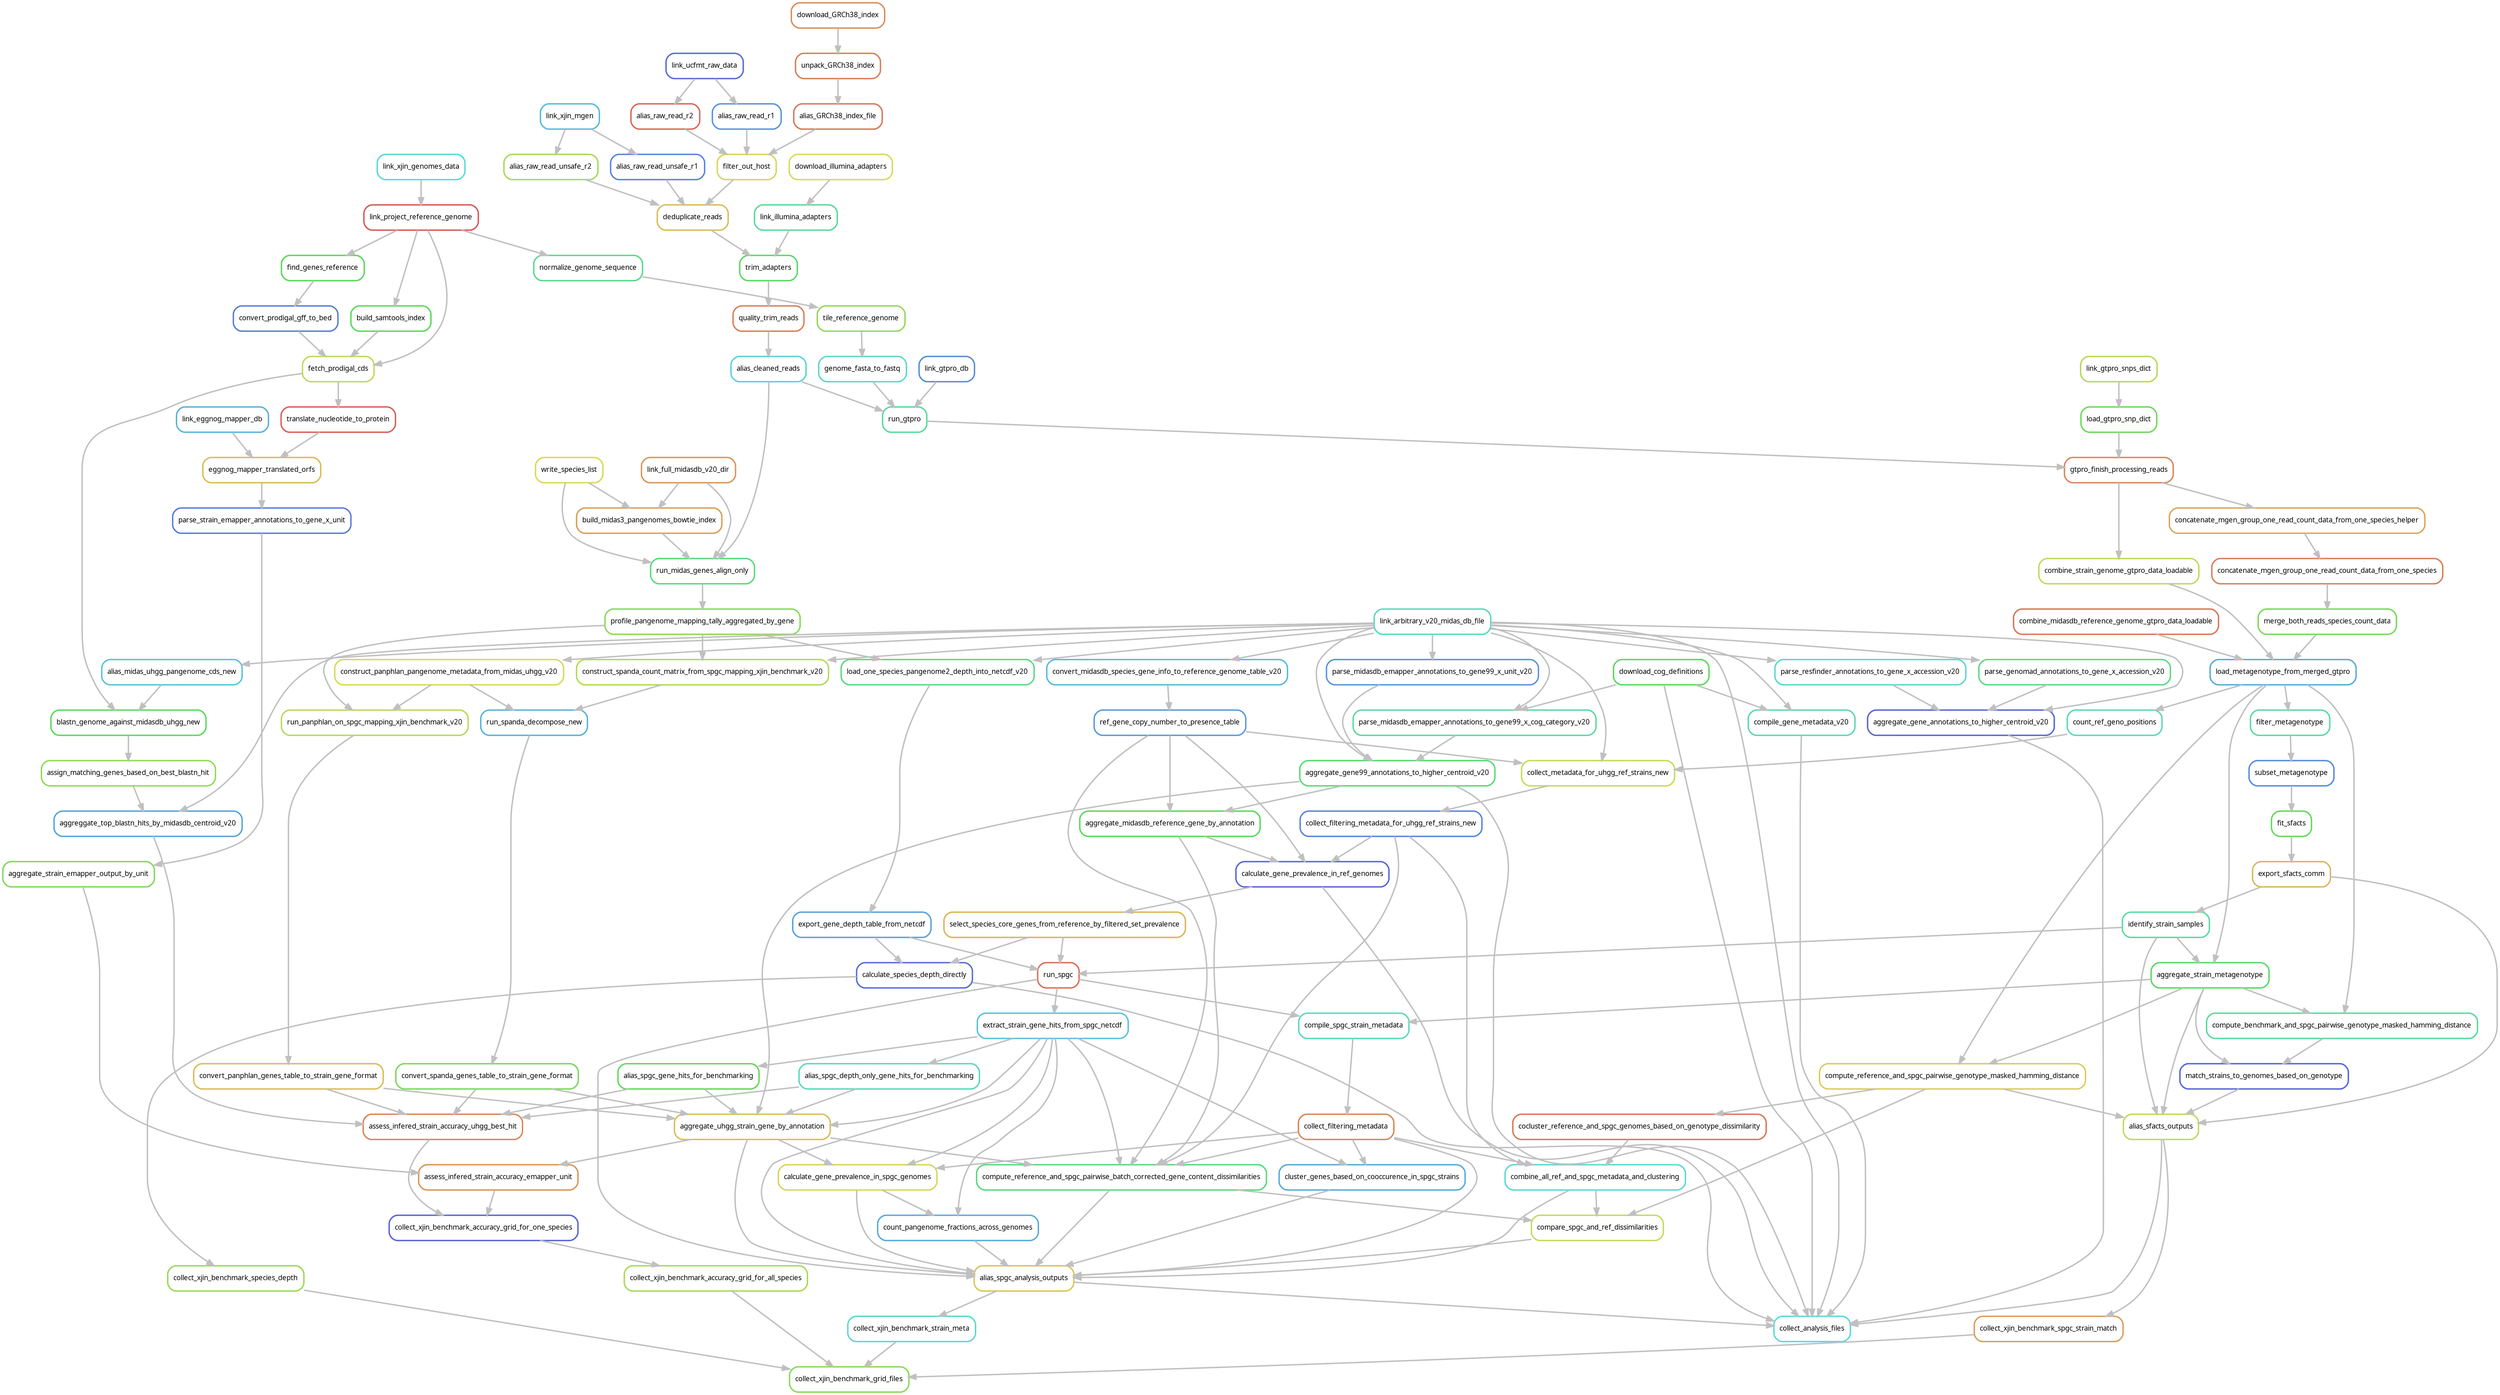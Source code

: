 digraph snakemake_dag {
    graph[bgcolor=white, margin=0];
    node[shape=box, style=rounded, fontname=sans,                 fontsize=10, penwidth=2];
    edge[penwidth=2, color=grey];
	0[label = "collect_analysis_files", color = "0.50 0.6 0.85", style="rounded"];
	1[label = "alias_spgc_analysis_outputs", color = "0.14 0.6 0.85", style="rounded"];
	2[label = "extract_strain_gene_hits_from_spgc_netcdf", color = "0.53 0.6 0.85", style="rounded"];
	3[label = "run_spgc", color = "0.03 0.6 0.85", style="rounded"];
	4[label = "export_gene_depth_table_from_netcdf", color = "0.57 0.6 0.85", style="rounded"];
	5[label = "load_one_species_pangenome2_depth_into_netcdf_v20", color = "0.39 0.6 0.85", style="rounded"];
	6[label = "profile_pangenome_mapping_tally_aggregated_by_gene", color = "0.27 0.6 0.85", style="rounded"];
	7[label = "run_midas_genes_align_only", color = "0.38 0.6 0.85", style="rounded"];
	8[label = "write_species_list", color = "0.17 0.6 0.85", style="rounded"];
	9[label = "link_full_midasdb_v20_dir", color = "0.08 0.6 0.85", style="rounded"];
	10[label = "build_midas3_pangenomes_bowtie_index", color = "0.09 0.6 0.85", style="rounded"];
	11[label = "alias_cleaned_reads", color = "0.51 0.6 0.85", style="rounded"];
	12[label = "quality_trim_reads", color = "0.05 0.6 0.85", style="rounded"];
	13[label = "trim_adapters", color = "0.35 0.6 0.85", style="rounded"];
	14[label = "link_illumina_adapters", color = "0.42 0.6 0.85", style="rounded"];
	15[label = "download_illumina_adapters", color = "0.17 0.6 0.85", style="rounded"];
	16[label = "deduplicate_reads", color = "0.13 0.6 0.85", style="rounded"];
	17[label = "filter_out_host", color = "0.16 0.6 0.85", style="rounded"];
	18[label = "alias_raw_read_r1", color = "0.59 0.6 0.85", style="rounded"];
	19[label = "link_ucfmt_raw_data", color = "0.64 0.6 0.85", style="rounded"];
	20[label = "alias_raw_read_r2", color = "0.02 0.6 0.85", style="rounded"];
	21[label = "alias_GRCh38_index_file", color = "0.04 0.6 0.85", style="rounded"];
	22[label = "unpack_GRCh38_index", color = "0.05 0.6 0.85", style="rounded"];
	23[label = "download_GRCh38_index", color = "0.07 0.6 0.85", style="rounded"];
	24[label = "link_arbitrary_v20_midas_db_file", color = "0.46 0.6 0.85", style="rounded"];
	25[label = "identify_strain_samples", color = "0.43 0.6 0.85", style="rounded"];
	26[label = "export_sfacts_comm", color = "0.12 0.6 0.85", style="rounded"];
	27[label = "fit_sfacts", color = "0.32 0.6 0.85", style="rounded"];
	28[label = "subset_metagenotype", color = "0.60 0.6 0.85", style="rounded"];
	29[label = "filter_metagenotype", color = "0.43 0.6 0.85", style="rounded"];
	30[label = "load_metagenotype_from_merged_gtpro", color = "0.56 0.6 0.85", style="rounded"];
	31[label = "merge_both_reads_species_count_data", color = "0.29 0.6 0.85", style="rounded"];
	32[label = "concatenate_mgen_group_one_read_count_data_from_one_species", color = "0.05 0.6 0.85", style="rounded"];
	33[label = "concatenate_mgen_group_one_read_count_data_from_one_species_helper", color = "0.10 0.6 0.85", style="rounded"];
	34[label = "gtpro_finish_processing_reads", color = "0.06 0.6 0.85", style="rounded"];
	35[label = "run_gtpro", color = "0.42 0.6 0.85", style="rounded"];
	36[label = "link_gtpro_db", color = "0.60 0.6 0.85", style="rounded"];
	37[label = "load_gtpro_snp_dict", color = "0.31 0.6 0.85", style="rounded"];
	38[label = "link_gtpro_snps_dict", color = "0.21 0.6 0.85", style="rounded"];
	39[label = "select_species_core_genes_from_reference_by_filtered_set_prevalence", color = "0.12 0.6 0.85", style="rounded"];
	40[label = "calculate_gene_prevalence_in_ref_genomes", color = "0.65 0.6 0.85", style="rounded"];
	41[label = "ref_gene_copy_number_to_presence_table", color = "0.58 0.6 0.85", style="rounded"];
	42[label = "convert_midasdb_species_gene_info_to_reference_genome_table_v20", color = "0.54 0.6 0.85", style="rounded"];
	43[label = "collect_filtering_metadata_for_uhgg_ref_strains_new", color = "0.61 0.6 0.85", style="rounded"];
	44[label = "collect_metadata_for_uhgg_ref_strains_new", color = "0.19 0.6 0.85", style="rounded"];
	45[label = "count_ref_geno_positions", color = "0.45 0.6 0.85", style="rounded"];
	46[label = "combine_midasdb_reference_genome_gtpro_data_loadable", color = "0.04 0.6 0.85", style="rounded"];
	47[label = "aggregate_uhgg_strain_gene_by_annotation", color = "0.13 0.6 0.85", style="rounded"];
	48[label = "aggregate_gene99_annotations_to_higher_centroid_v20", color = "0.37 0.6 0.85", style="rounded"];
	49[label = "parse_midasdb_emapper_annotations_to_gene99_x_unit_v20", color = "0.59 0.6 0.85", style="rounded"];
	50[label = "alias_sfacts_outputs", color = "0.20 0.6 0.85", style="rounded"];
	51[label = "aggregate_strain_metagenotype", color = "0.35 0.6 0.85", style="rounded"];
	52[label = "combine_all_ref_and_spgc_metadata_and_clustering", color = "0.49 0.6 0.85", style="rounded"];
	53[label = "collect_filtering_metadata", color = "0.06 0.6 0.85", style="rounded"];
	54[label = "compile_spgc_strain_metadata", color = "0.46 0.6 0.85", style="rounded"];
	55[label = "cocluster_reference_and_spgc_genomes_based_on_genotype_dissimilarity", color = "0.04 0.6 0.85", style="rounded"];
	56[label = "compute_reference_and_spgc_pairwise_genotype_masked_hamming_distance", color = "0.15 0.6 0.85", style="rounded"];
	57[label = "compare_spgc_and_ref_dissimilarities", color = "0.19 0.6 0.85", style="rounded"];
	58[label = "compute_reference_and_spgc_pairwise_batch_corrected_gene_content_dissimilarities", color = "0.38 0.6 0.85", style="rounded"];
	59[label = "aggregate_midasdb_reference_gene_by_annotation", color = "0.34 0.6 0.85", style="rounded"];
	60[label = "cluster_genes_based_on_cooccurence_in_spgc_strains", color = "0.56 0.6 0.85", style="rounded"];
	61[label = "parse_midasdb_emapper_annotations_to_gene99_x_cog_category_v20", color = "0.43 0.6 0.85", style="rounded"];
	62[label = "download_cog_definitions", color = "0.33 0.6 0.85", style="rounded"];
	63[label = "calculate_gene_prevalence_in_spgc_genomes", color = "0.16 0.6 0.85", style="rounded"];
	64[label = "count_pangenome_fractions_across_genomes", color = "0.56 0.6 0.85", style="rounded"];
	65[label = "calculate_species_depth_directly", color = "0.64 0.6 0.85", style="rounded"];
	66[label = "aggregate_gene_annotations_to_higher_centroid_v20", color = "0.65 0.6 0.85", style="rounded"];
	67[label = "parse_resfinder_annotations_to_gene_x_accession_v20", color = "0.48 0.6 0.85", style="rounded"];
	68[label = "parse_genomad_annotations_to_gene_x_accession_v20", color = "0.39 0.6 0.85", style="rounded"];
	69[label = "compile_gene_metadata_v20", color = "0.44 0.6 0.85", style="rounded"];
	70[label = "collect_xjin_benchmark_grid_files", color = "0.27 0.6 0.85", style="rounded"];
	71[label = "collect_xjin_benchmark_spgc_strain_match", color = "0.09 0.6 0.85", style="rounded"];
	72[label = "match_strains_to_genomes_based_on_genotype", color = "0.65 0.6 0.85", style="rounded"];
	73[label = "compute_benchmark_and_spgc_pairwise_genotype_masked_hamming_distance", color = "0.42 0.6 0.85", style="rounded"];
	74[label = "alias_raw_read_unsafe_r1", color = "0.61 0.6 0.85", style="rounded"];
	75[label = "link_xjin_mgen", color = "0.54 0.6 0.85", style="rounded"];
	76[label = "alias_raw_read_unsafe_r2", color = "0.23 0.6 0.85", style="rounded"];
	77[label = "combine_strain_genome_gtpro_data_loadable", color = "0.20 0.6 0.85", style="rounded"];
	78[label = "genome_fasta_to_fastq", color = "0.48 0.6 0.85", style="rounded"];
	79[label = "tile_reference_genome", color = "0.26 0.6 0.85", style="rounded"];
	80[label = "normalize_genome_sequence", color = "0.40 0.6 0.85", style="rounded"];
	81[label = "link_project_reference_genome", color = "0.00 0.6 0.85", style="rounded"];
	82[label = "link_xjin_genomes_data", color = "0.50 0.6 0.85", style="rounded"];
	83[label = "collect_xjin_benchmark_species_depth", color = "0.25 0.6 0.85", style="rounded"];
	84[label = "collect_xjin_benchmark_accuracy_grid_for_all_species", color = "0.23 0.6 0.85", style="rounded"];
	85[label = "collect_xjin_benchmark_accuracy_grid_for_one_species", color = "0.65 0.6 0.85", style="rounded"];
	86[label = "assess_infered_strain_accuracy_uhgg_best_hit", color = "0.06 0.6 0.85", style="rounded"];
	87[label = "alias_spgc_gene_hits_for_benchmarking", color = "0.32 0.6 0.85", style="rounded"];
	88[label = "aggreggate_top_blastn_hits_by_midasdb_centroid_v20", color = "0.57 0.6 0.85", style="rounded"];
	89[label = "assign_matching_genes_based_on_best_blastn_hit", color = "0.26 0.6 0.85", style="rounded"];
	90[label = "blastn_genome_against_midasdb_uhgg_new", color = "0.34 0.6 0.85", style="rounded"];
	91[label = "fetch_prodigal_cds", color = "0.20 0.6 0.85", style="rounded"];
	92[label = "convert_prodigal_gff_to_bed", color = "0.62 0.6 0.85", style="rounded"];
	93[label = "find_genes_reference", color = "0.33 0.6 0.85", style="rounded"];
	94[label = "build_samtools_index", color = "0.33 0.6 0.85", style="rounded"];
	95[label = "alias_midas_uhgg_pangenome_cds_new", color = "0.53 0.6 0.85", style="rounded"];
	96[label = "assess_infered_strain_accuracy_emapper_unit", color = "0.08 0.6 0.85", style="rounded"];
	97[label = "aggregate_strain_emapper_output_by_unit", color = "0.28 0.6 0.85", style="rounded"];
	98[label = "parse_strain_emapper_annotations_to_gene_x_unit", color = "0.62 0.6 0.85", style="rounded"];
	99[label = "eggnog_mapper_translated_orfs", color = "0.13 0.6 0.85", style="rounded"];
	100[label = "translate_nucleotide_to_protein", color = "0.01 0.6 0.85", style="rounded"];
	101[label = "link_eggnog_mapper_db", color = "0.55 0.6 0.85", style="rounded"];
	102[label = "alias_spgc_depth_only_gene_hits_for_benchmarking", color = "0.46 0.6 0.85", style="rounded"];
	103[label = "convert_spanda_genes_table_to_strain_gene_format", color = "0.29 0.6 0.85", style="rounded"];
	104[label = "run_spanda_decompose_new", color = "0.55 0.6 0.85", style="rounded"];
	105[label = "construct_spanda_count_matrix_from_spgc_mapping_xjin_benchmark_v20", color = "0.22 0.6 0.85", style="rounded"];
	106[label = "construct_panphlan_pangenome_metadata_from_midas_uhgg_v20", color = "0.17 0.6 0.85", style="rounded"];
	107[label = "convert_panphlan_genes_table_to_strain_gene_format", color = "0.13 0.6 0.85", style="rounded"];
	108[label = "run_panphlan_on_spgc_mapping_xjin_benchmark_v20", color = "0.21 0.6 0.85", style="rounded"];
	109[label = "collect_xjin_benchmark_strain_meta", color = "0.48 0.6 0.85", style="rounded"];
	1 -> 0
	48 -> 0
	65 -> 0
	62 -> 0
	40 -> 0
	24 -> 0
	66 -> 0
	69 -> 0
	50 -> 0
	47 -> 1
	57 -> 1
	52 -> 1
	60 -> 1
	64 -> 1
	53 -> 1
	2 -> 1
	58 -> 1
	3 -> 1
	63 -> 1
	3 -> 2
	4 -> 3
	25 -> 3
	39 -> 3
	5 -> 4
	6 -> 5
	24 -> 5
	7 -> 6
	10 -> 7
	8 -> 7
	11 -> 7
	9 -> 7
	8 -> 10
	9 -> 10
	12 -> 11
	13 -> 12
	16 -> 13
	14 -> 13
	15 -> 14
	74 -> 16
	17 -> 16
	76 -> 16
	18 -> 17
	20 -> 17
	21 -> 17
	19 -> 18
	19 -> 20
	22 -> 21
	23 -> 22
	26 -> 25
	27 -> 26
	28 -> 27
	29 -> 28
	30 -> 29
	46 -> 30
	77 -> 30
	31 -> 30
	32 -> 31
	33 -> 32
	34 -> 33
	37 -> 34
	35 -> 34
	78 -> 35
	36 -> 35
	11 -> 35
	38 -> 37
	40 -> 39
	59 -> 40
	41 -> 40
	43 -> 40
	42 -> 41
	24 -> 42
	44 -> 43
	45 -> 44
	41 -> 44
	24 -> 44
	30 -> 45
	87 -> 47
	48 -> 47
	103 -> 47
	2 -> 47
	102 -> 47
	107 -> 47
	49 -> 48
	24 -> 48
	61 -> 48
	24 -> 49
	72 -> 50
	51 -> 50
	25 -> 50
	56 -> 50
	26 -> 50
	25 -> 51
	30 -> 51
	53 -> 52
	55 -> 52
	43 -> 52
	54 -> 53
	51 -> 54
	3 -> 54
	56 -> 55
	51 -> 56
	30 -> 56
	56 -> 57
	58 -> 57
	52 -> 57
	47 -> 58
	53 -> 58
	59 -> 58
	2 -> 58
	41 -> 58
	43 -> 58
	41 -> 59
	48 -> 59
	53 -> 60
	2 -> 60
	62 -> 61
	24 -> 61
	53 -> 63
	47 -> 63
	2 -> 63
	63 -> 64
	2 -> 64
	4 -> 65
	39 -> 65
	68 -> 66
	67 -> 66
	24 -> 66
	24 -> 67
	24 -> 68
	62 -> 69
	24 -> 69
	109 -> 70
	71 -> 70
	84 -> 70
	83 -> 70
	50 -> 71
	51 -> 72
	73 -> 72
	51 -> 73
	30 -> 73
	75 -> 74
	75 -> 76
	34 -> 77
	79 -> 78
	80 -> 79
	81 -> 80
	82 -> 81
	65 -> 83
	85 -> 84
	96 -> 85
	86 -> 85
	87 -> 86
	103 -> 86
	102 -> 86
	88 -> 86
	107 -> 86
	2 -> 87
	24 -> 88
	89 -> 88
	90 -> 89
	95 -> 90
	91 -> 90
	94 -> 91
	92 -> 91
	81 -> 91
	93 -> 92
	81 -> 93
	81 -> 94
	24 -> 95
	47 -> 96
	97 -> 96
	98 -> 97
	99 -> 98
	101 -> 99
	100 -> 99
	91 -> 100
	2 -> 102
	104 -> 103
	106 -> 104
	105 -> 104
	6 -> 105
	24 -> 105
	24 -> 106
	108 -> 107
	6 -> 108
	106 -> 108
	1 -> 109
}            
